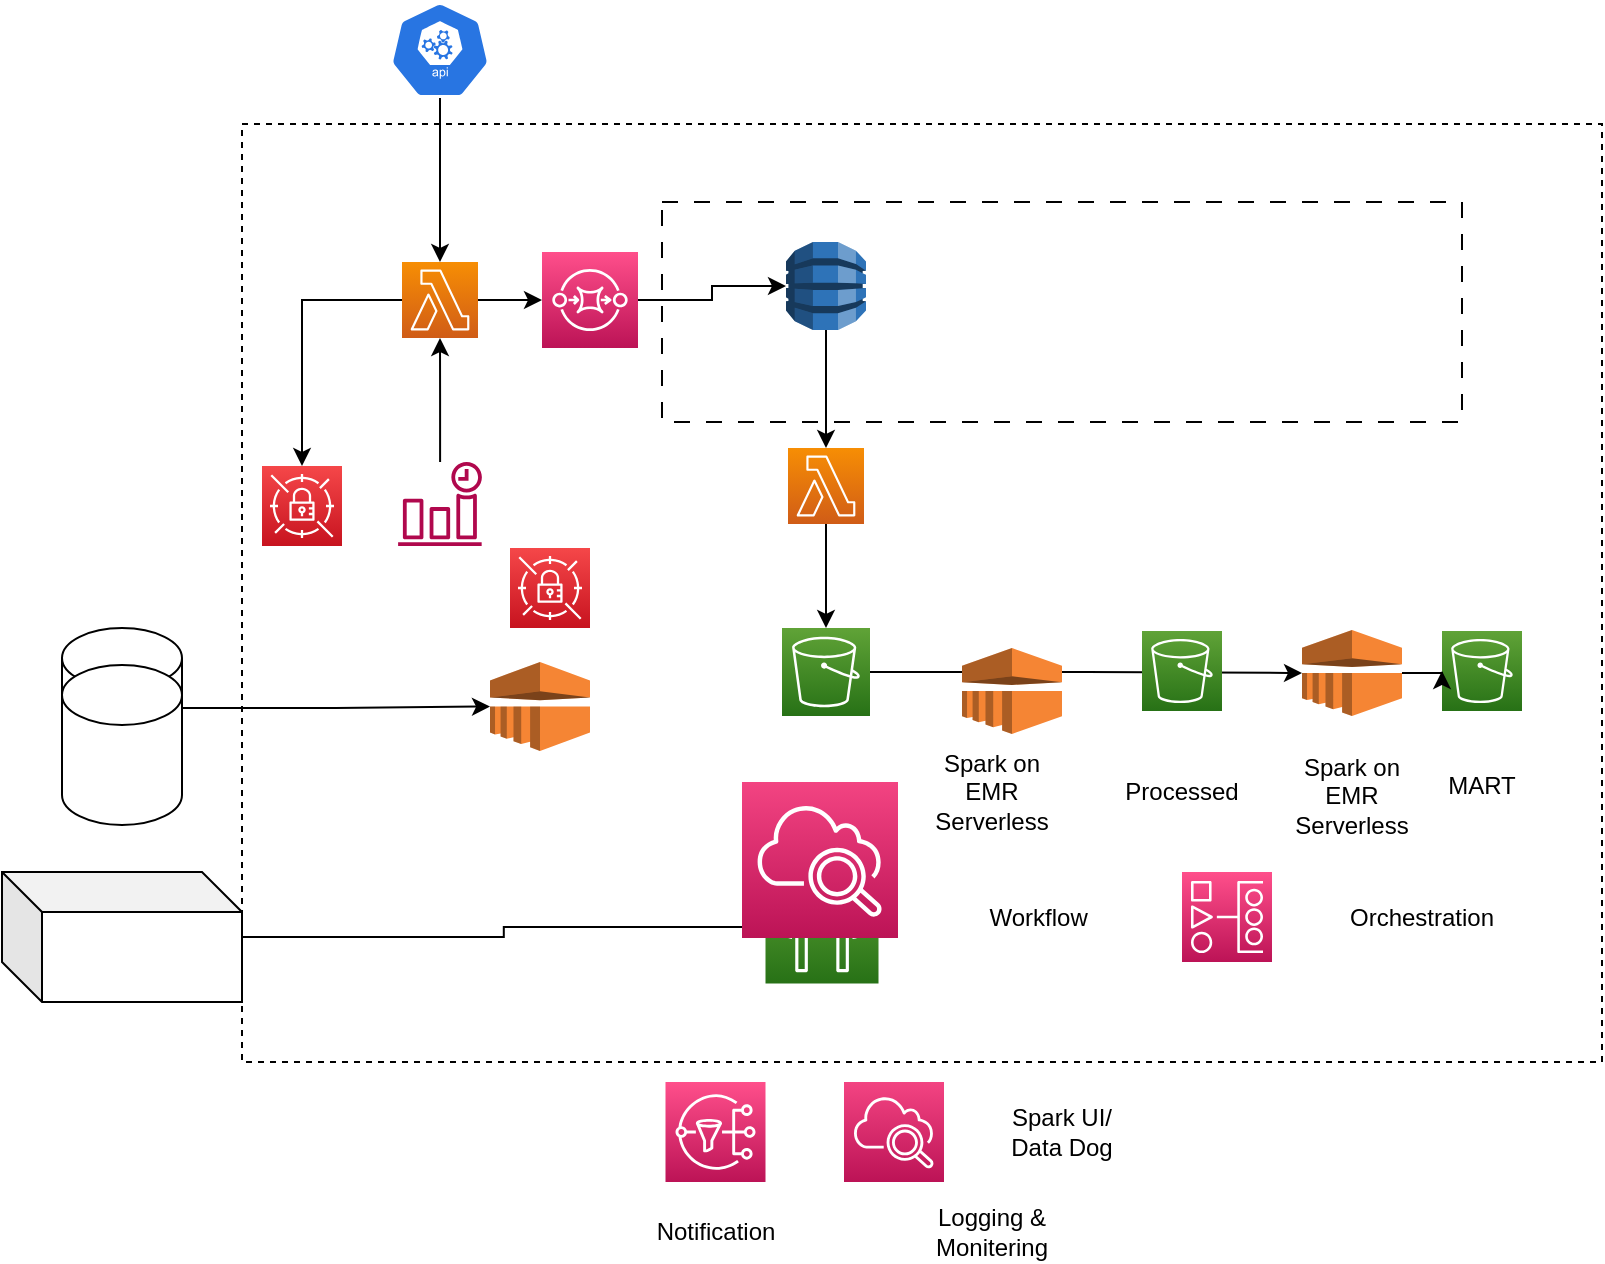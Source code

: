 <mxfile version="21.1.8" type="github">
  <diagram name="Page-1" id="4XCg4f11xqr511LgXquC">
    <mxGraphModel dx="954" dy="571" grid="1" gridSize="10" guides="1" tooltips="1" connect="1" arrows="1" fold="1" page="1" pageScale="1" pageWidth="827" pageHeight="1169" math="0" shadow="0">
      <root>
        <mxCell id="0" />
        <mxCell id="1" parent="0" />
        <mxCell id="DaE3OprLIGVgAimyArYB-1" value="" style="rounded=0;whiteSpace=wrap;html=1;fillColor=none;dashed=1;" vertex="1" parent="1">
          <mxGeometry x="120" y="211" width="680" height="469" as="geometry" />
        </mxCell>
        <mxCell id="DaE3OprLIGVgAimyArYB-3" value="" style="rounded=0;whiteSpace=wrap;html=1;fillColor=none;dashed=1;dashPattern=8 8;" vertex="1" parent="1">
          <mxGeometry x="330" y="250" width="400" height="110" as="geometry" />
        </mxCell>
        <mxCell id="DaE3OprLIGVgAimyArYB-10" style="edgeStyle=orthogonalEdgeStyle;rounded=0;orthogonalLoop=1;jettySize=auto;html=1;" edge="1" parent="1" source="DaE3OprLIGVgAimyArYB-4" target="DaE3OprLIGVgAimyArYB-8">
          <mxGeometry relative="1" as="geometry" />
        </mxCell>
        <mxCell id="DaE3OprLIGVgAimyArYB-25" value="" style="edgeStyle=orthogonalEdgeStyle;rounded=0;orthogonalLoop=1;jettySize=auto;html=1;" edge="1" parent="1" source="DaE3OprLIGVgAimyArYB-4" target="DaE3OprLIGVgAimyArYB-23">
          <mxGeometry relative="1" as="geometry" />
        </mxCell>
        <mxCell id="DaE3OprLIGVgAimyArYB-4" value="" style="sketch=0;points=[[0,0,0],[0.25,0,0],[0.5,0,0],[0.75,0,0],[1,0,0],[0,1,0],[0.25,1,0],[0.5,1,0],[0.75,1,0],[1,1,0],[0,0.25,0],[0,0.5,0],[0,0.75,0],[1,0.25,0],[1,0.5,0],[1,0.75,0]];outlineConnect=0;fontColor=#232F3E;gradientColor=#F78E04;gradientDirection=north;fillColor=#D05C17;strokeColor=#ffffff;dashed=0;verticalLabelPosition=bottom;verticalAlign=top;align=center;html=1;fontSize=12;fontStyle=0;aspect=fixed;shape=mxgraph.aws4.resourceIcon;resIcon=mxgraph.aws4.lambda;" vertex="1" parent="1">
          <mxGeometry x="200" y="280" width="38" height="38" as="geometry" />
        </mxCell>
        <mxCell id="DaE3OprLIGVgAimyArYB-6" value="" style="edgeStyle=orthogonalEdgeStyle;rounded=0;orthogonalLoop=1;jettySize=auto;html=1;" edge="1" parent="1" source="DaE3OprLIGVgAimyArYB-5" target="DaE3OprLIGVgAimyArYB-4">
          <mxGeometry relative="1" as="geometry" />
        </mxCell>
        <mxCell id="DaE3OprLIGVgAimyArYB-5" value="" style="sketch=0;outlineConnect=0;fontColor=#232F3E;gradientColor=none;fillColor=#B0084D;strokeColor=none;dashed=0;verticalLabelPosition=bottom;verticalAlign=top;align=center;html=1;fontSize=12;fontStyle=0;aspect=fixed;pointerEvents=1;shape=mxgraph.aws4.event_time_based;" vertex="1" parent="1">
          <mxGeometry x="198" y="380" width="42" height="42" as="geometry" />
        </mxCell>
        <mxCell id="DaE3OprLIGVgAimyArYB-11" value="" style="edgeStyle=orthogonalEdgeStyle;rounded=0;orthogonalLoop=1;jettySize=auto;html=1;" edge="1" parent="1" source="DaE3OprLIGVgAimyArYB-7" target="DaE3OprLIGVgAimyArYB-4">
          <mxGeometry relative="1" as="geometry" />
        </mxCell>
        <mxCell id="DaE3OprLIGVgAimyArYB-7" value="" style="sketch=0;html=1;dashed=0;whitespace=wrap;fillColor=#2875E2;strokeColor=#ffffff;points=[[0.005,0.63,0],[0.1,0.2,0],[0.9,0.2,0],[0.5,0,0],[0.995,0.63,0],[0.72,0.99,0],[0.5,1,0],[0.28,0.99,0]];verticalLabelPosition=bottom;align=center;verticalAlign=top;shape=mxgraph.kubernetes.icon;prIcon=api" vertex="1" parent="1">
          <mxGeometry x="194" y="150" width="50" height="48" as="geometry" />
        </mxCell>
        <mxCell id="DaE3OprLIGVgAimyArYB-8" value="" style="sketch=0;points=[[0,0,0],[0.25,0,0],[0.5,0,0],[0.75,0,0],[1,0,0],[0,1,0],[0.25,1,0],[0.5,1,0],[0.75,1,0],[1,1,0],[0,0.25,0],[0,0.5,0],[0,0.75,0],[1,0.25,0],[1,0.5,0],[1,0.75,0]];outlineConnect=0;fontColor=#232F3E;gradientColor=#F54749;gradientDirection=north;fillColor=#C7131F;strokeColor=#ffffff;dashed=0;verticalLabelPosition=bottom;verticalAlign=top;align=center;html=1;fontSize=12;fontStyle=0;aspect=fixed;shape=mxgraph.aws4.resourceIcon;resIcon=mxgraph.aws4.secrets_manager;" vertex="1" parent="1">
          <mxGeometry x="130" y="382" width="40" height="40" as="geometry" />
        </mxCell>
        <mxCell id="DaE3OprLIGVgAimyArYB-17" value="" style="edgeStyle=orthogonalEdgeStyle;rounded=0;orthogonalLoop=1;jettySize=auto;html=1;" edge="1" parent="1" source="DaE3OprLIGVgAimyArYB-12" target="DaE3OprLIGVgAimyArYB-16">
          <mxGeometry relative="1" as="geometry" />
        </mxCell>
        <mxCell id="DaE3OprLIGVgAimyArYB-12" value="" style="outlineConnect=0;dashed=0;verticalLabelPosition=bottom;verticalAlign=top;align=center;html=1;shape=mxgraph.aws3.dynamo_db;fillColor=#2E73B8;gradientColor=none;" vertex="1" parent="1">
          <mxGeometry x="392" y="270" width="40" height="44" as="geometry" />
        </mxCell>
        <mxCell id="DaE3OprLIGVgAimyArYB-29" value="" style="edgeStyle=orthogonalEdgeStyle;rounded=0;orthogonalLoop=1;jettySize=auto;html=1;" edge="1" parent="1" source="DaE3OprLIGVgAimyArYB-14" target="DaE3OprLIGVgAimyArYB-28">
          <mxGeometry relative="1" as="geometry" />
        </mxCell>
        <mxCell id="DaE3OprLIGVgAimyArYB-14" value="" style="sketch=0;points=[[0,0,0],[0.25,0,0],[0.5,0,0],[0.75,0,0],[1,0,0],[0,1,0],[0.25,1,0],[0.5,1,0],[0.75,1,0],[1,1,0],[0,0.25,0],[0,0.5,0],[0,0.75,0],[1,0.25,0],[1,0.5,0],[1,0.75,0]];outlineConnect=0;fontColor=#232F3E;gradientColor=#60A337;gradientDirection=north;fillColor=#277116;strokeColor=#ffffff;dashed=0;verticalLabelPosition=bottom;verticalAlign=top;align=center;html=1;fontSize=12;fontStyle=0;aspect=fixed;shape=mxgraph.aws4.resourceIcon;resIcon=mxgraph.aws4.s3;" vertex="1" parent="1">
          <mxGeometry x="390" y="463" width="44" height="44" as="geometry" />
        </mxCell>
        <mxCell id="DaE3OprLIGVgAimyArYB-18" value="" style="edgeStyle=orthogonalEdgeStyle;rounded=0;orthogonalLoop=1;jettySize=auto;html=1;" edge="1" parent="1" source="DaE3OprLIGVgAimyArYB-16" target="DaE3OprLIGVgAimyArYB-14">
          <mxGeometry relative="1" as="geometry" />
        </mxCell>
        <mxCell id="DaE3OprLIGVgAimyArYB-16" value="" style="sketch=0;points=[[0,0,0],[0.25,0,0],[0.5,0,0],[0.75,0,0],[1,0,0],[0,1,0],[0.25,1,0],[0.5,1,0],[0.75,1,0],[1,1,0],[0,0.25,0],[0,0.5,0],[0,0.75,0],[1,0.25,0],[1,0.5,0],[1,0.75,0]];outlineConnect=0;fontColor=#232F3E;gradientColor=#F78E04;gradientDirection=north;fillColor=#D05C17;strokeColor=#ffffff;dashed=0;verticalLabelPosition=bottom;verticalAlign=top;align=center;html=1;fontSize=12;fontStyle=0;aspect=fixed;shape=mxgraph.aws4.resourceIcon;resIcon=mxgraph.aws4.lambda;" vertex="1" parent="1">
          <mxGeometry x="393" y="373" width="38" height="38" as="geometry" />
        </mxCell>
        <mxCell id="DaE3OprLIGVgAimyArYB-19" value="RAW" style="text;html=1;strokeColor=none;fillColor=none;align=center;verticalAlign=middle;whiteSpace=wrap;rounded=0;" vertex="1" parent="1">
          <mxGeometry x="380" y="530" width="60" height="30" as="geometry" />
        </mxCell>
        <mxCell id="DaE3OprLIGVgAimyArYB-20" value="" style="sketch=0;points=[[0,0,0],[0.25,0,0],[0.5,0,0],[0.75,0,0],[1,0,0],[0,1,0],[0.25,1,0],[0.5,1,0],[0.75,1,0],[1,1,0],[0,0.25,0],[0,0.5,0],[0,0.75,0],[1,0.25,0],[1,0.5,0],[1,0.75,0]];outlineConnect=0;fontColor=#232F3E;gradientColor=#60A337;gradientDirection=north;fillColor=#277116;strokeColor=#ffffff;dashed=0;verticalLabelPosition=bottom;verticalAlign=top;align=center;html=1;fontSize=12;fontStyle=0;aspect=fixed;shape=mxgraph.aws4.resourceIcon;resIcon=mxgraph.aws4.s3;" vertex="1" parent="1">
          <mxGeometry x="570" y="464.5" width="40" height="40" as="geometry" />
        </mxCell>
        <mxCell id="DaE3OprLIGVgAimyArYB-22" value="Processed" style="text;html=1;strokeColor=none;fillColor=none;align=center;verticalAlign=middle;whiteSpace=wrap;rounded=0;" vertex="1" parent="1">
          <mxGeometry x="560" y="530" width="60" height="30" as="geometry" />
        </mxCell>
        <mxCell id="DaE3OprLIGVgAimyArYB-24" value="" style="edgeStyle=orthogonalEdgeStyle;rounded=0;orthogonalLoop=1;jettySize=auto;html=1;" edge="1" parent="1" source="DaE3OprLIGVgAimyArYB-23" target="DaE3OprLIGVgAimyArYB-12">
          <mxGeometry relative="1" as="geometry" />
        </mxCell>
        <mxCell id="DaE3OprLIGVgAimyArYB-23" value="" style="sketch=0;points=[[0,0,0],[0.25,0,0],[0.5,0,0],[0.75,0,0],[1,0,0],[0,1,0],[0.25,1,0],[0.5,1,0],[0.75,1,0],[1,1,0],[0,0.25,0],[0,0.5,0],[0,0.75,0],[1,0.25,0],[1,0.5,0],[1,0.75,0]];outlineConnect=0;fontColor=#232F3E;gradientColor=#FF4F8B;gradientDirection=north;fillColor=#BC1356;strokeColor=#ffffff;dashed=0;verticalLabelPosition=bottom;verticalAlign=top;align=center;html=1;fontSize=12;fontStyle=0;aspect=fixed;shape=mxgraph.aws4.resourceIcon;resIcon=mxgraph.aws4.sqs;" vertex="1" parent="1">
          <mxGeometry x="270" y="275" width="48" height="48" as="geometry" />
        </mxCell>
        <mxCell id="DaE3OprLIGVgAimyArYB-26" value="" style="sketch=0;points=[[0,0,0],[0.25,0,0],[0.5,0,0],[0.75,0,0],[1,0,0],[0,1,0],[0.25,1,0],[0.5,1,0],[0.75,1,0],[1,1,0],[0,0.25,0],[0,0.5,0],[0,0.75,0],[1,0.25,0],[1,0.5,0],[1,0.75,0]];outlineConnect=0;fontColor=#232F3E;gradientColor=#60A337;gradientDirection=north;fillColor=#277116;strokeColor=#ffffff;dashed=0;verticalLabelPosition=bottom;verticalAlign=top;align=center;html=1;fontSize=12;fontStyle=0;aspect=fixed;shape=mxgraph.aws4.resourceIcon;resIcon=mxgraph.aws4.s3;" vertex="1" parent="1">
          <mxGeometry x="720" y="464.5" width="40" height="40" as="geometry" />
        </mxCell>
        <mxCell id="DaE3OprLIGVgAimyArYB-27" value="MART" style="text;html=1;strokeColor=none;fillColor=none;align=center;verticalAlign=middle;whiteSpace=wrap;rounded=0;" vertex="1" parent="1">
          <mxGeometry x="710" y="531.5" width="60" height="20" as="geometry" />
        </mxCell>
        <mxCell id="DaE3OprLIGVgAimyArYB-33" value="" style="edgeStyle=orthogonalEdgeStyle;rounded=0;orthogonalLoop=1;jettySize=auto;html=1;" edge="1" parent="1" source="DaE3OprLIGVgAimyArYB-28" target="DaE3OprLIGVgAimyArYB-26">
          <mxGeometry relative="1" as="geometry" />
        </mxCell>
        <mxCell id="DaE3OprLIGVgAimyArYB-28" value="" style="outlineConnect=0;dashed=0;verticalLabelPosition=bottom;verticalAlign=top;align=center;html=1;shape=mxgraph.aws3.emr;fillColor=#F58534;gradientColor=none;" vertex="1" parent="1">
          <mxGeometry x="650" y="464" width="50" height="43" as="geometry" />
        </mxCell>
        <mxCell id="DaE3OprLIGVgAimyArYB-31" value="Spark on EMR Serverless" style="text;html=1;strokeColor=none;fillColor=none;align=center;verticalAlign=middle;whiteSpace=wrap;rounded=0;" vertex="1" parent="1">
          <mxGeometry x="465" y="530" width="60" height="30" as="geometry" />
        </mxCell>
        <mxCell id="DaE3OprLIGVgAimyArYB-32" value="" style="outlineConnect=0;dashed=0;verticalLabelPosition=bottom;verticalAlign=top;align=center;html=1;shape=mxgraph.aws3.emr;fillColor=#F58534;gradientColor=none;" vertex="1" parent="1">
          <mxGeometry x="480" y="473" width="50" height="43" as="geometry" />
        </mxCell>
        <mxCell id="DaE3OprLIGVgAimyArYB-34" value="Spark on EMR Serverless" style="text;html=1;strokeColor=none;fillColor=none;align=center;verticalAlign=middle;whiteSpace=wrap;rounded=0;" vertex="1" parent="1">
          <mxGeometry x="645" y="531.5" width="60" height="30" as="geometry" />
        </mxCell>
        <mxCell id="DaE3OprLIGVgAimyArYB-38" style="edgeStyle=orthogonalEdgeStyle;rounded=0;orthogonalLoop=1;jettySize=auto;html=1;" edge="1" parent="1" source="DaE3OprLIGVgAimyArYB-35" target="DaE3OprLIGVgAimyArYB-36">
          <mxGeometry relative="1" as="geometry" />
        </mxCell>
        <mxCell id="DaE3OprLIGVgAimyArYB-35" value="" style="shape=cylinder3;whiteSpace=wrap;html=1;boundedLbl=1;backgroundOutline=1;size=15;" vertex="1" parent="1">
          <mxGeometry x="30" y="463" width="60" height="80" as="geometry" />
        </mxCell>
        <mxCell id="DaE3OprLIGVgAimyArYB-36" value="" style="outlineConnect=0;dashed=0;verticalLabelPosition=bottom;verticalAlign=top;align=center;html=1;shape=mxgraph.aws3.emr;fillColor=#F58534;gradientColor=none;" vertex="1" parent="1">
          <mxGeometry x="244" y="480" width="50" height="44.5" as="geometry" />
        </mxCell>
        <mxCell id="DaE3OprLIGVgAimyArYB-40" value="" style="shape=cylinder3;whiteSpace=wrap;html=1;boundedLbl=1;backgroundOutline=1;size=15;" vertex="1" parent="1">
          <mxGeometry x="30" y="481.5" width="60" height="80" as="geometry" />
        </mxCell>
        <mxCell id="DaE3OprLIGVgAimyArYB-41" value="" style="sketch=0;points=[[0,0,0],[0.25,0,0],[0.5,0,0],[0.75,0,0],[1,0,0],[0,1,0],[0.25,1,0],[0.5,1,0],[0.75,1,0],[1,1,0],[0,0.25,0],[0,0.5,0],[0,0.75,0],[1,0.25,0],[1,0.5,0],[1,0.75,0]];outlineConnect=0;fontColor=#232F3E;gradientColor=#F54749;gradientDirection=north;fillColor=#C7131F;strokeColor=#ffffff;dashed=0;verticalLabelPosition=bottom;verticalAlign=top;align=center;html=1;fontSize=12;fontStyle=0;aspect=fixed;shape=mxgraph.aws4.resourceIcon;resIcon=mxgraph.aws4.secrets_manager;" vertex="1" parent="1">
          <mxGeometry x="254" y="423" width="40" height="40" as="geometry" />
        </mxCell>
        <mxCell id="DaE3OprLIGVgAimyArYB-47" style="edgeStyle=orthogonalEdgeStyle;rounded=0;orthogonalLoop=1;jettySize=auto;html=1;" edge="1" parent="1" source="DaE3OprLIGVgAimyArYB-44" target="DaE3OprLIGVgAimyArYB-45">
          <mxGeometry relative="1" as="geometry" />
        </mxCell>
        <mxCell id="DaE3OprLIGVgAimyArYB-44" value="" style="shape=cube;whiteSpace=wrap;html=1;boundedLbl=1;backgroundOutline=1;darkOpacity=0.05;darkOpacity2=0.1;" vertex="1" parent="1">
          <mxGeometry y="585" width="120" height="65" as="geometry" />
        </mxCell>
        <mxCell id="DaE3OprLIGVgAimyArYB-48" value="" style="edgeStyle=orthogonalEdgeStyle;rounded=0;orthogonalLoop=1;jettySize=auto;html=1;" edge="1" parent="1" source="DaE3OprLIGVgAimyArYB-45" target="DaE3OprLIGVgAimyArYB-19">
          <mxGeometry relative="1" as="geometry" />
        </mxCell>
        <mxCell id="DaE3OprLIGVgAimyArYB-45" value="" style="sketch=0;points=[[0,0,0],[0.25,0,0],[0.5,0,0],[0.75,0,0],[1,0,0],[0,1,0],[0.25,1,0],[0.5,1,0],[0.75,1,0],[1,1,0],[0,0.25,0],[0,0.5,0],[0,0.75,0],[1,0.25,0],[1,0.5,0],[1,0.75,0]];outlineConnect=0;fontColor=#232F3E;gradientColor=#60A337;gradientDirection=north;fillColor=#277116;strokeColor=#ffffff;dashed=0;verticalLabelPosition=bottom;verticalAlign=top;align=center;html=1;fontSize=12;fontStyle=0;aspect=fixed;shape=mxgraph.aws4.resourceIcon;resIcon=mxgraph.aws4.storage_gateway;" vertex="1" parent="1">
          <mxGeometry x="381.75" y="584.25" width="56.5" height="56.5" as="geometry" />
        </mxCell>
        <mxCell id="DaE3OprLIGVgAimyArYB-49" value="" style="sketch=0;points=[[0,0,0],[0.25,0,0],[0.5,0,0],[0.75,0,0],[1,0,0],[0,1,0],[0.25,1,0],[0.5,1,0],[0.75,1,0],[1,1,0],[0,0.25,0],[0,0.5,0],[0,0.75,0],[1,0.25,0],[1,0.5,0],[1,0.75,0]];outlineConnect=0;fontColor=#232F3E;gradientColor=#FF4F8B;gradientDirection=north;fillColor=#BC1356;strokeColor=#ffffff;dashed=0;verticalLabelPosition=bottom;verticalAlign=top;align=center;html=1;fontSize=12;fontStyle=0;aspect=fixed;shape=mxgraph.aws4.resourceIcon;resIcon=mxgraph.aws4.managed_workflows_for_apache_airflow;" vertex="1" parent="1">
          <mxGeometry x="590" y="585" width="45" height="45" as="geometry" />
        </mxCell>
        <mxCell id="DaE3OprLIGVgAimyArYB-52" value="Workflow&amp;nbsp;" style="text;html=1;strokeColor=none;fillColor=none;align=center;verticalAlign=middle;whiteSpace=wrap;rounded=0;" vertex="1" parent="1">
          <mxGeometry x="490" y="592.5" width="60" height="30" as="geometry" />
        </mxCell>
        <mxCell id="DaE3OprLIGVgAimyArYB-53" value="Orchestration" style="text;html=1;strokeColor=none;fillColor=none;align=center;verticalAlign=middle;whiteSpace=wrap;rounded=0;" vertex="1" parent="1">
          <mxGeometry x="680" y="592.5" width="60" height="30" as="geometry" />
        </mxCell>
        <mxCell id="DaE3OprLIGVgAimyArYB-55" value="" style="sketch=0;points=[[0,0,0],[0.25,0,0],[0.5,0,0],[0.75,0,0],[1,0,0],[0,1,0],[0.25,1,0],[0.5,1,0],[0.75,1,0],[1,1,0],[0,0.25,0],[0,0.5,0],[0,0.75,0],[1,0.25,0],[1,0.5,0],[1,0.75,0]];outlineConnect=0;fontColor=#232F3E;gradientColor=#FF4F8B;gradientDirection=north;fillColor=#BC1356;strokeColor=#ffffff;dashed=0;verticalLabelPosition=bottom;verticalAlign=top;align=center;html=1;fontSize=12;fontStyle=0;aspect=fixed;shape=mxgraph.aws4.resourceIcon;resIcon=mxgraph.aws4.sns;" vertex="1" parent="1">
          <mxGeometry x="331.75" y="690" width="50" height="50" as="geometry" />
        </mxCell>
        <mxCell id="DaE3OprLIGVgAimyArYB-56" value="Notification" style="text;html=1;strokeColor=none;fillColor=none;align=center;verticalAlign=middle;whiteSpace=wrap;rounded=0;" vertex="1" parent="1">
          <mxGeometry x="326.75" y="750" width="60" height="30" as="geometry" />
        </mxCell>
        <mxCell id="DaE3OprLIGVgAimyArYB-57" value="" style="sketch=0;points=[[0,0,0],[0.25,0,0],[0.5,0,0],[0.75,0,0],[1,0,0],[0,1,0],[0.25,1,0],[0.5,1,0],[0.75,1,0],[1,1,0],[0,0.25,0],[0,0.5,0],[0,0.75,0],[1,0.25,0],[1,0.5,0],[1,0.75,0]];points=[[0,0,0],[0.25,0,0],[0.5,0,0],[0.75,0,0],[1,0,0],[0,1,0],[0.25,1,0],[0.5,1,0],[0.75,1,0],[1,1,0],[0,0.25,0],[0,0.5,0],[0,0.75,0],[1,0.25,0],[1,0.5,0],[1,0.75,0]];outlineConnect=0;fontColor=#232F3E;gradientColor=#F34482;gradientDirection=north;fillColor=#BC1356;strokeColor=#ffffff;dashed=0;verticalLabelPosition=bottom;verticalAlign=top;align=center;html=1;fontSize=12;fontStyle=0;aspect=fixed;shape=mxgraph.aws4.resourceIcon;resIcon=mxgraph.aws4.cloudwatch_2;" vertex="1" parent="1">
          <mxGeometry x="370" y="540" width="78" height="78" as="geometry" />
        </mxCell>
        <mxCell id="DaE3OprLIGVgAimyArYB-58" value="" style="sketch=0;points=[[0,0,0],[0.25,0,0],[0.5,0,0],[0.75,0,0],[1,0,0],[0,1,0],[0.25,1,0],[0.5,1,0],[0.75,1,0],[1,1,0],[0,0.25,0],[0,0.5,0],[0,0.75,0],[1,0.25,0],[1,0.5,0],[1,0.75,0]];points=[[0,0,0],[0.25,0,0],[0.5,0,0],[0.75,0,0],[1,0,0],[0,1,0],[0.25,1,0],[0.5,1,0],[0.75,1,0],[1,1,0],[0,0.25,0],[0,0.5,0],[0,0.75,0],[1,0.25,0],[1,0.5,0],[1,0.75,0]];outlineConnect=0;fontColor=#232F3E;gradientColor=#F34482;gradientDirection=north;fillColor=#BC1356;strokeColor=#ffffff;dashed=0;verticalLabelPosition=bottom;verticalAlign=top;align=center;html=1;fontSize=12;fontStyle=0;aspect=fixed;shape=mxgraph.aws4.resourceIcon;resIcon=mxgraph.aws4.cloudwatch_2;" vertex="1" parent="1">
          <mxGeometry x="421" y="690" width="50" height="50" as="geometry" />
        </mxCell>
        <mxCell id="DaE3OprLIGVgAimyArYB-59" value="Logging &amp;amp; Monitering" style="text;html=1;strokeColor=none;fillColor=none;align=center;verticalAlign=middle;whiteSpace=wrap;rounded=0;" vertex="1" parent="1">
          <mxGeometry x="465" y="750" width="60" height="30" as="geometry" />
        </mxCell>
        <mxCell id="DaE3OprLIGVgAimyArYB-60" value="Spark UI/ Data Dog" style="text;html=1;strokeColor=none;fillColor=none;align=center;verticalAlign=middle;whiteSpace=wrap;rounded=0;" vertex="1" parent="1">
          <mxGeometry x="500" y="700" width="60" height="30" as="geometry" />
        </mxCell>
      </root>
    </mxGraphModel>
  </diagram>
</mxfile>
